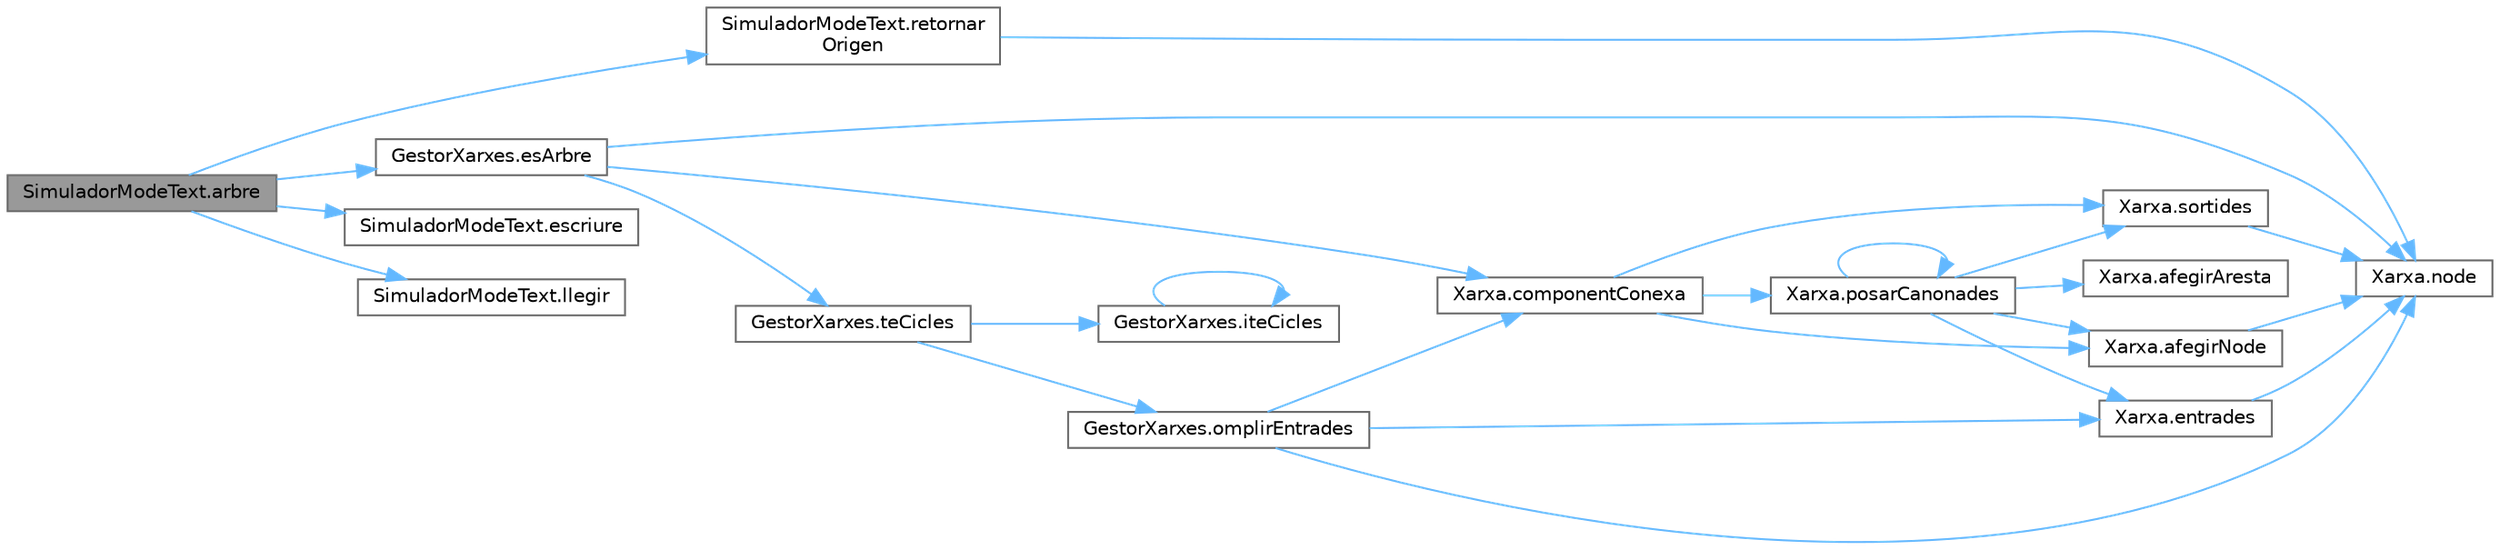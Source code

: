 digraph "SimuladorModeText.arbre"
{
 // LATEX_PDF_SIZE
  bgcolor="transparent";
  edge [fontname=Helvetica,fontsize=10,labelfontname=Helvetica,labelfontsize=10];
  node [fontname=Helvetica,fontsize=10,shape=box,height=0.2,width=0.4];
  rankdir="LR";
  Node1 [id="Node000001",label="SimuladorModeText.arbre",height=0.2,width=0.4,color="gray40", fillcolor="grey60", style="filled", fontcolor="black",tooltip="Verifica si una xarxa és un arbre."];
  Node1 -> Node2 [id="edge1_Node000001_Node000002",color="steelblue1",style="solid",tooltip=" "];
  Node2 [id="Node000002",label="GestorXarxes.esArbre",height=0.2,width=0.4,color="grey40", fillcolor="white", style="filled",URL="$class_gestor_xarxes.html#aef6c5c914fde2624b680c0cc1775a403",tooltip="Indica si la component connexa a la qual pertany nodeOrigen és un arbre."];
  Node2 -> Node3 [id="edge2_Node000002_Node000003",color="steelblue1",style="solid",tooltip=" "];
  Node3 [id="Node000003",label="Xarxa.componentConexa",height=0.2,width=0.4,color="grey40", fillcolor="white", style="filled",URL="$class_xarxa.html#a2ef5703280a313491ba92e1ded234c79",tooltip="Component connexa de la xarxa."];
  Node3 -> Node4 [id="edge3_Node000003_Node000004",color="steelblue1",style="solid",tooltip=" "];
  Node4 [id="Node000004",label="Xarxa.afegirNode",height=0.2,width=0.4,color="grey40", fillcolor="white", style="filled",URL="$class_xarxa.html#aa6eac93090292f4b346dfad8ad7c6c03",tooltip="Afegeix node al sub-graph."];
  Node4 -> Node5 [id="edge4_Node000004_Node000005",color="steelblue1",style="solid",tooltip=" "];
  Node5 [id="Node000005",label="Xarxa.node",height=0.2,width=0.4,color="grey40", fillcolor="white", style="filled",URL="$class_xarxa.html#ad54474fd5d22a71c1ad13e6c5d16fb10",tooltip="Retorna el node amb identificador id."];
  Node3 -> Node6 [id="edge5_Node000003_Node000006",color="steelblue1",style="solid",tooltip=" "];
  Node6 [id="Node000006",label="Xarxa.posarCanonades",height=0.2,width=0.4,color="grey40", fillcolor="white", style="filled",URL="$class_xarxa.html#acaa2dba859397b002c1445f32605f24f",tooltip="Metode recursiu que va recorrent el graph i crear un sub-graph."];
  Node6 -> Node7 [id="edge6_Node000006_Node000007",color="steelblue1",style="solid",tooltip=" "];
  Node7 [id="Node000007",label="Xarxa.afegirAresta",height=0.2,width=0.4,color="grey40", fillcolor="white", style="filled",URL="$class_xarxa.html#ad299ff8fd5bbfe64182b224008f0858e",tooltip="Afegeix canonada al sub-graph."];
  Node6 -> Node4 [id="edge7_Node000006_Node000004",color="steelblue1",style="solid",tooltip=" "];
  Node6 -> Node8 [id="edge8_Node000006_Node000008",color="steelblue1",style="solid",tooltip=" "];
  Node8 [id="Node000008",label="Xarxa.entrades",height=0.2,width=0.4,color="grey40", fillcolor="white", style="filled",URL="$class_xarxa.html#a7373a831729d8cf2bfb8ccd67838efd1",tooltip="Entrades d'un node."];
  Node8 -> Node5 [id="edge9_Node000008_Node000005",color="steelblue1",style="solid",tooltip=" "];
  Node6 -> Node6 [id="edge10_Node000006_Node000006",color="steelblue1",style="solid",tooltip=" "];
  Node6 -> Node9 [id="edge11_Node000006_Node000009",color="steelblue1",style="solid",tooltip=" "];
  Node9 [id="Node000009",label="Xarxa.sortides",height=0.2,width=0.4,color="grey40", fillcolor="white", style="filled",URL="$class_xarxa.html#a4cd02c94912b30cafe3f8fef8a584eae",tooltip="Sortides d'un node."];
  Node9 -> Node5 [id="edge12_Node000009_Node000005",color="steelblue1",style="solid",tooltip=" "];
  Node3 -> Node9 [id="edge13_Node000003_Node000009",color="steelblue1",style="solid",tooltip=" "];
  Node2 -> Node5 [id="edge14_Node000002_Node000005",color="steelblue1",style="solid",tooltip=" "];
  Node2 -> Node10 [id="edge15_Node000002_Node000010",color="steelblue1",style="solid",tooltip=" "];
  Node10 [id="Node000010",label="GestorXarxes.teCicles",height=0.2,width=0.4,color="grey40", fillcolor="white", style="filled",URL="$class_gestor_xarxes.html#a51fa1439ecaabee3627f77eed9122ad3",tooltip="Diu si la component connexa de la xarxa x que conté nodeOrigen té cicles."];
  Node10 -> Node11 [id="edge16_Node000010_Node000011",color="steelblue1",style="solid",tooltip=" "];
  Node11 [id="Node000011",label="GestorXarxes.iteCicles",height=0.2,width=0.4,color="grey40", fillcolor="white", style="filled",URL="$class_gestor_xarxes.html#a9e3cd4d5b90e29b504ce195f9d43042c",tooltip="Part recursiva de la funció teCicles,."];
  Node11 -> Node11 [id="edge17_Node000011_Node000011",color="steelblue1",style="solid",tooltip=" "];
  Node10 -> Node12 [id="edge18_Node000010_Node000012",color="steelblue1",style="solid",tooltip=" "];
  Node12 [id="Node000012",label="GestorXarxes.omplirEntrades",height=0.2,width=0.4,color="grey40", fillcolor="white", style="filled",URL="$class_gestor_xarxes.html#a3fb93b470ce6658a15095c7d905dec60",tooltip="Emparella cada node amb una llista de quins nodes entren en aquest."];
  Node12 -> Node3 [id="edge19_Node000012_Node000003",color="steelblue1",style="solid",tooltip=" "];
  Node12 -> Node8 [id="edge20_Node000012_Node000008",color="steelblue1",style="solid",tooltip=" "];
  Node12 -> Node5 [id="edge21_Node000012_Node000005",color="steelblue1",style="solid",tooltip=" "];
  Node1 -> Node13 [id="edge22_Node000001_Node000013",color="steelblue1",style="solid",tooltip=" "];
  Node13 [id="Node000013",label="SimuladorModeText.escriure",height=0.2,width=0.4,color="grey40", fillcolor="white", style="filled",URL="$class_simulador_mode_text.html#ae5f15fc19976496a81e70357f2e622da",tooltip="Escriu un missatge al Writer especificat."];
  Node1 -> Node14 [id="edge23_Node000001_Node000014",color="steelblue1",style="solid",tooltip=" "];
  Node14 [id="Node000014",label="SimuladorModeText.llegir",height=0.2,width=0.4,color="grey40", fillcolor="white", style="filled",URL="$class_simulador_mode_text.html#a522b599d1c60cdbcc9b4869c2feba8a6",tooltip="Llegeix una línia del BufferedReader."];
  Node1 -> Node15 [id="edge24_Node000001_Node000015",color="steelblue1",style="solid",tooltip=" "];
  Node15 [id="Node000015",label="SimuladorModeText.retornar\lOrigen",height=0.2,width=0.4,color="grey40", fillcolor="white", style="filled",URL="$class_simulador_mode_text.html#a516621320dadf2479422f29f7cfcdc3b",tooltip="Retorna un Origen basat en el seu identificador."];
  Node15 -> Node5 [id="edge25_Node000015_Node000005",color="steelblue1",style="solid",tooltip=" "];
}
